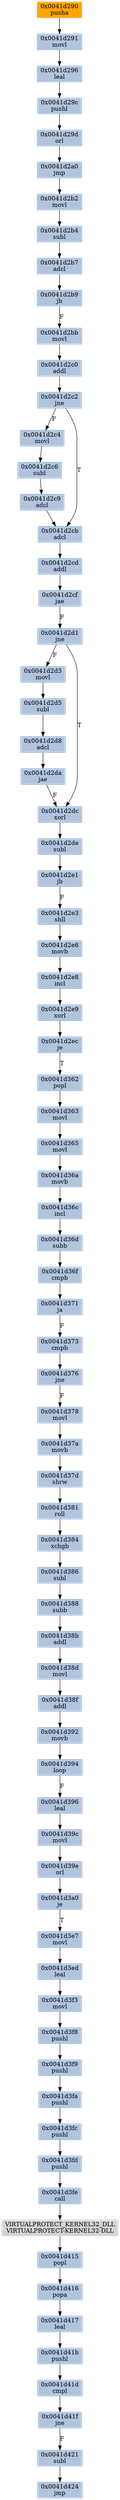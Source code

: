 strict digraph G {
	graph [bgcolor=transparent,
		name=G
	];
	node [color=lightsteelblue,
		fillcolor=lightsteelblue,
		shape=rectangle,
		style=filled
	];
	"0x0041d2d3"	[label="0x0041d2d3
movl"];
	"0x0041d2d5"	[label="0x0041d2d5
subl"];
	"0x0041d2d3" -> "0x0041d2d5"	[color="#000000"];
	"0x0041d290"	[color=lightgrey,
		fillcolor=orange,
		label="0x0041d290
pusha"];
	"0x0041d291"	[label="0x0041d291
movl"];
	"0x0041d290" -> "0x0041d291"	[color="#000000"];
	"0x0041d41b"	[label="0x0041d41b
pushl"];
	"0x0041d41d"	[label="0x0041d41d
cmpl"];
	"0x0041d41b" -> "0x0041d41d"	[color="#000000"];
	"0x0041d371"	[label="0x0041d371
ja"];
	"0x0041d373"	[label="0x0041d373
cmpb"];
	"0x0041d371" -> "0x0041d373"	[color="#000000",
		label=F];
	"0x0041d378"	[label="0x0041d378
movl"];
	"0x0041d37a"	[label="0x0041d37a
movb"];
	"0x0041d378" -> "0x0041d37a"	[color="#000000"];
	"0x0041d421"	[label="0x0041d421
subl"];
	"0x0041d424"	[label="0x0041d424
jmp"];
	"0x0041d421" -> "0x0041d424"	[color="#000000"];
	"0x0041d2c0"	[label="0x0041d2c0
addl"];
	"0x0041d2c2"	[label="0x0041d2c2
jne"];
	"0x0041d2c0" -> "0x0041d2c2"	[color="#000000"];
	"0x0041d2de"	[label="0x0041d2de
subl"];
	"0x0041d2e1"	[label="0x0041d2e1
jb"];
	"0x0041d2de" -> "0x0041d2e1"	[color="#000000"];
	"0x0041d37d"	[label="0x0041d37d
shrw"];
	"0x0041d37a" -> "0x0041d37d"	[color="#000000"];
	"0x0041d2b7"	[label="0x0041d2b7
adcl"];
	"0x0041d2b9"	[label="0x0041d2b9
jb"];
	"0x0041d2b7" -> "0x0041d2b9"	[color="#000000"];
	"0x0041d2a0"	[label="0x0041d2a0
jmp"];
	"0x0041d2b2"	[label="0x0041d2b2
movl"];
	"0x0041d2a0" -> "0x0041d2b2"	[color="#000000"];
	"0x0041d2d8"	[label="0x0041d2d8
adcl"];
	"0x0041d2da"	[label="0x0041d2da
jae"];
	"0x0041d2d8" -> "0x0041d2da"	[color="#000000"];
	"0x0041d2e6"	[label="0x0041d2e6
movb"];
	"0x0041d2e8"	[label="0x0041d2e8
incl"];
	"0x0041d2e6" -> "0x0041d2e8"	[color="#000000"];
	"0x0041d365"	[label="0x0041d365
movl"];
	"0x0041d36a"	[label="0x0041d36a
movb"];
	"0x0041d365" -> "0x0041d36a"	[color="#000000"];
	"0x0041d2c4"	[label="0x0041d2c4
movl"];
	"0x0041d2c2" -> "0x0041d2c4"	[color="#000000",
		label=F];
	"0x0041d2cb"	[label="0x0041d2cb
adcl"];
	"0x0041d2c2" -> "0x0041d2cb"	[color="#000000",
		label=T];
	"0x0041d2ec"	[label="0x0041d2ec
je"];
	"0x0041d362"	[label="0x0041d362
popl"];
	"0x0041d2ec" -> "0x0041d362"	[color="#000000",
		label=T];
	"0x0041d2b4"	[label="0x0041d2b4
subl"];
	"0x0041d2b4" -> "0x0041d2b7"	[color="#000000"];
	"0x0041d415"	[label="0x0041d415
popl"];
	"0x0041d416"	[label="0x0041d416
popa"];
	"0x0041d415" -> "0x0041d416"	[color="#000000"];
	"0x0041d392"	[label="0x0041d392
movb"];
	"0x0041d394"	[label="0x0041d394
loop"];
	"0x0041d392" -> "0x0041d394"	[color="#000000"];
	"0x0041d2e3"	[label="0x0041d2e3
shll"];
	"0x0041d2e1" -> "0x0041d2e3"	[color="#000000",
		label=F];
	"0x0041d376"	[label="0x0041d376
jne"];
	"0x0041d376" -> "0x0041d378"	[color="#000000",
		label=F];
	"0x0041d3f3"	[label="0x0041d3f3
movl"];
	"0x0041d3f8"	[label="0x0041d3f8
pushl"];
	"0x0041d3f3" -> "0x0041d3f8"	[color="#000000"];
	"0x0041d381"	[label="0x0041d381
roll"];
	"0x0041d384"	[label="0x0041d384
xchgb"];
	"0x0041d381" -> "0x0041d384"	[color="#000000"];
	"0x0041d2dc"	[label="0x0041d2dc
xorl"];
	"0x0041d2dc" -> "0x0041d2de"	[color="#000000"];
	"0x0041d2c6"	[label="0x0041d2c6
subl"];
	"0x0041d2c9"	[label="0x0041d2c9
adcl"];
	"0x0041d2c6" -> "0x0041d2c9"	[color="#000000"];
	"0x0041d417"	[label="0x0041d417
leal"];
	"0x0041d416" -> "0x0041d417"	[color="#000000"];
	"0x0041d2bb"	[label="0x0041d2bb
movl"];
	"0x0041d2b9" -> "0x0041d2bb"	[color="#000000",
		label=F];
	"0x0041d2c4" -> "0x0041d2c6"	[color="#000000"];
	"0x0041d2da" -> "0x0041d2dc"	[color="#000000",
		label=F];
	"0x0041d38b"	[label="0x0041d38b
addl"];
	"0x0041d38d"	[label="0x0041d38d
movl"];
	"0x0041d38b" -> "0x0041d38d"	[color="#000000"];
	"0x0041d3a0"	[label="0x0041d3a0
je"];
	"0x0041d3e7"	[label="0x0041d3e7
movl"];
	"0x0041d3a0" -> "0x0041d3e7"	[color="#000000",
		label=T];
	"0x0041d37d" -> "0x0041d381"	[color="#000000"];
	"0x0041d296"	[label="0x0041d296
leal"];
	"0x0041d291" -> "0x0041d296"	[color="#000000"];
	"0x0041d36c"	[label="0x0041d36c
incl"];
	"0x0041d36d"	[label="0x0041d36d
subb"];
	"0x0041d36c" -> "0x0041d36d"	[color="#000000"];
	"0x0041d29d"	[label="0x0041d29d
orl"];
	"0x0041d29d" -> "0x0041d2a0"	[color="#000000"];
	"0x0041d38f"	[label="0x0041d38f
addl"];
	"0x0041d38d" -> "0x0041d38f"	[color="#000000"];
	"0x0041d386"	[label="0x0041d386
subl"];
	"0x0041d384" -> "0x0041d386"	[color="#000000"];
	"0x0041d363"	[label="0x0041d363
movl"];
	"0x0041d363" -> "0x0041d365"	[color="#000000"];
	"0x0041d2e9"	[label="0x0041d2e9
xorl"];
	"0x0041d2e8" -> "0x0041d2e9"	[color="#000000"];
	VIRTUALPROTECT_KERNEL32_DLL	[color=lightgrey,
		fillcolor=lightgrey,
		label="VIRTUALPROTECT_KERNEL32_DLL
VIRTUALPROTECT-KERNEL32-DLL"];
	VIRTUALPROTECT_KERNEL32_DLL -> "0x0041d415"	[color="#000000"];
	"0x0041d3fe"	[label="0x0041d3fe
call"];
	"0x0041d3fe" -> VIRTUALPROTECT_KERNEL32_DLL	[color="#000000"];
	"0x0041d2c9" -> "0x0041d2cb"	[color="#000000"];
	"0x0041d3f9"	[label="0x0041d3f9
pushl"];
	"0x0041d3f8" -> "0x0041d3f9"	[color="#000000"];
	"0x0041d41f"	[label="0x0041d41f
jne"];
	"0x0041d41f" -> "0x0041d421"	[color="#000000",
		label=F];
	"0x0041d3fa"	[label="0x0041d3fa
pushl"];
	"0x0041d3fc"	[label="0x0041d3fc
pushl"];
	"0x0041d3fa" -> "0x0041d3fc"	[color="#000000"];
	"0x0041d3ed"	[label="0x0041d3ed
leal"];
	"0x0041d3e7" -> "0x0041d3ed"	[color="#000000"];
	"0x0041d36a" -> "0x0041d36c"	[color="#000000"];
	"0x0041d2cd"	[label="0x0041d2cd
addl"];
	"0x0041d2cf"	[label="0x0041d2cf
jae"];
	"0x0041d2cd" -> "0x0041d2cf"	[color="#000000"];
	"0x0041d2cb" -> "0x0041d2cd"	[color="#000000"];
	"0x0041d2d5" -> "0x0041d2d8"	[color="#000000"];
	"0x0041d3fd"	[label="0x0041d3fd
pushl"];
	"0x0041d3fc" -> "0x0041d3fd"	[color="#000000"];
	"0x0041d29c"	[label="0x0041d29c
pushl"];
	"0x0041d29c" -> "0x0041d29d"	[color="#000000"];
	"0x0041d41d" -> "0x0041d41f"	[color="#000000"];
	"0x0041d36f"	[label="0x0041d36f
cmpb"];
	"0x0041d36d" -> "0x0041d36f"	[color="#000000"];
	"0x0041d2b2" -> "0x0041d2b4"	[color="#000000"];
	"0x0041d417" -> "0x0041d41b"	[color="#000000"];
	"0x0041d36f" -> "0x0041d371"	[color="#000000"];
	"0x0041d388"	[label="0x0041d388
subb"];
	"0x0041d386" -> "0x0041d388"	[color="#000000"];
	"0x0041d2e9" -> "0x0041d2ec"	[color="#000000"];
	"0x0041d2e3" -> "0x0041d2e6"	[color="#000000"];
	"0x0041d3ed" -> "0x0041d3f3"	[color="#000000"];
	"0x0041d2bb" -> "0x0041d2c0"	[color="#000000"];
	"0x0041d388" -> "0x0041d38b"	[color="#000000"];
	"0x0041d2d1"	[label="0x0041d2d1
jne"];
	"0x0041d2d1" -> "0x0041d2d3"	[color="#000000",
		label=F];
	"0x0041d2d1" -> "0x0041d2dc"	[color="#000000",
		label=T];
	"0x0041d38f" -> "0x0041d392"	[color="#000000"];
	"0x0041d396"	[label="0x0041d396
leal"];
	"0x0041d39c"	[label="0x0041d39c
movl"];
	"0x0041d396" -> "0x0041d39c"	[color="#000000"];
	"0x0041d373" -> "0x0041d376"	[color="#000000"];
	"0x0041d2cf" -> "0x0041d2d1"	[color="#000000",
		label=F];
	"0x0041d3fd" -> "0x0041d3fe"	[color="#000000"];
	"0x0041d296" -> "0x0041d29c"	[color="#000000"];
	"0x0041d362" -> "0x0041d363"	[color="#000000"];
	"0x0041d39e"	[label="0x0041d39e
orl"];
	"0x0041d39e" -> "0x0041d3a0"	[color="#000000"];
	"0x0041d39c" -> "0x0041d39e"	[color="#000000"];
	"0x0041d3f9" -> "0x0041d3fa"	[color="#000000"];
	"0x0041d394" -> "0x0041d396"	[color="#000000",
		label=F];
}
